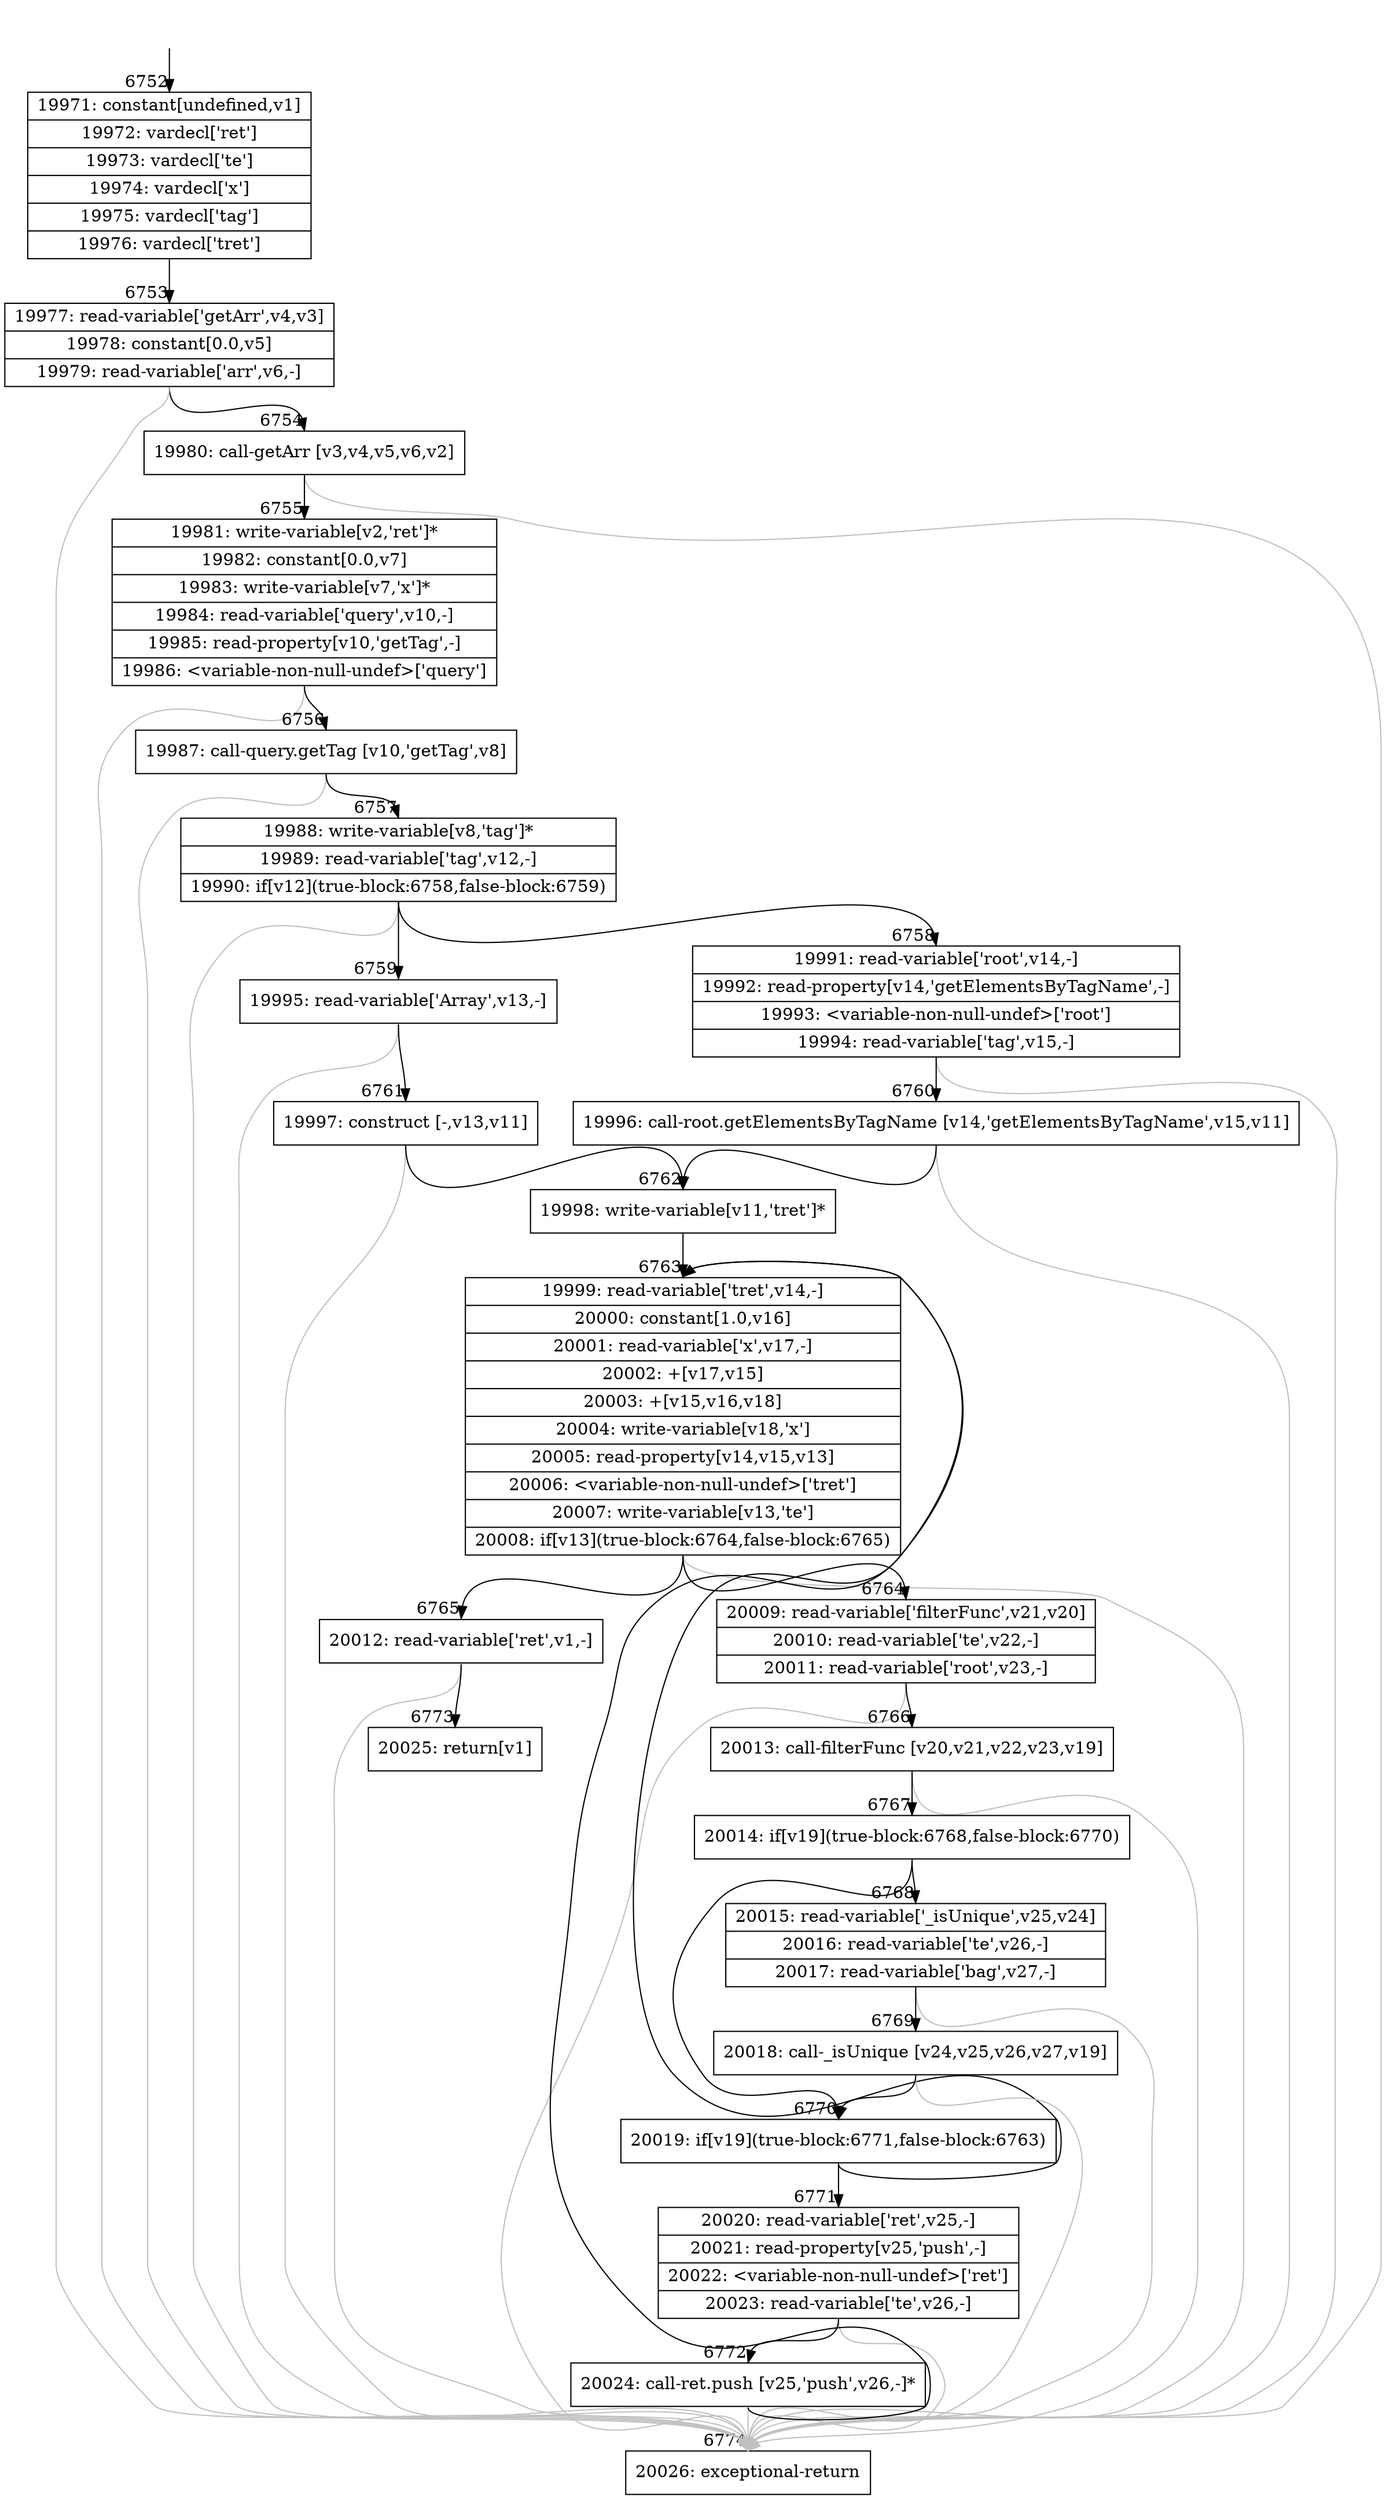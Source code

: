 digraph {
rankdir="TD"
BB_entry478[shape=none,label=""];
BB_entry478 -> BB6752 [tailport=s, headport=n, headlabel="    6752"]
BB6752 [shape=record label="{19971: constant[undefined,v1]|19972: vardecl['ret']|19973: vardecl['te']|19974: vardecl['x']|19975: vardecl['tag']|19976: vardecl['tret']}" ] 
BB6752 -> BB6753 [tailport=s, headport=n, headlabel="      6753"]
BB6753 [shape=record label="{19977: read-variable['getArr',v4,v3]|19978: constant[0.0,v5]|19979: read-variable['arr',v6,-]}" ] 
BB6753 -> BB6754 [tailport=s, headport=n, headlabel="      6754"]
BB6753 -> BB6774 [tailport=s, headport=n, color=gray, headlabel="      6774"]
BB6754 [shape=record label="{19980: call-getArr [v3,v4,v5,v6,v2]}" ] 
BB6754 -> BB6755 [tailport=s, headport=n, headlabel="      6755"]
BB6754 -> BB6774 [tailport=s, headport=n, color=gray]
BB6755 [shape=record label="{19981: write-variable[v2,'ret']*|19982: constant[0.0,v7]|19983: write-variable[v7,'x']*|19984: read-variable['query',v10,-]|19985: read-property[v10,'getTag',-]|19986: \<variable-non-null-undef\>['query']}" ] 
BB6755 -> BB6756 [tailport=s, headport=n, headlabel="      6756"]
BB6755 -> BB6774 [tailport=s, headport=n, color=gray]
BB6756 [shape=record label="{19987: call-query.getTag [v10,'getTag',v8]}" ] 
BB6756 -> BB6757 [tailport=s, headport=n, headlabel="      6757"]
BB6756 -> BB6774 [tailport=s, headport=n, color=gray]
BB6757 [shape=record label="{19988: write-variable[v8,'tag']*|19989: read-variable['tag',v12,-]|19990: if[v12](true-block:6758,false-block:6759)}" ] 
BB6757 -> BB6758 [tailport=s, headport=n, headlabel="      6758"]
BB6757 -> BB6759 [tailport=s, headport=n, headlabel="      6759"]
BB6757 -> BB6774 [tailport=s, headport=n, color=gray]
BB6758 [shape=record label="{19991: read-variable['root',v14,-]|19992: read-property[v14,'getElementsByTagName',-]|19993: \<variable-non-null-undef\>['root']|19994: read-variable['tag',v15,-]}" ] 
BB6758 -> BB6760 [tailport=s, headport=n, headlabel="      6760"]
BB6758 -> BB6774 [tailport=s, headport=n, color=gray]
BB6759 [shape=record label="{19995: read-variable['Array',v13,-]}" ] 
BB6759 -> BB6761 [tailport=s, headport=n, headlabel="      6761"]
BB6759 -> BB6774 [tailport=s, headport=n, color=gray]
BB6760 [shape=record label="{19996: call-root.getElementsByTagName [v14,'getElementsByTagName',v15,v11]}" ] 
BB6760 -> BB6762 [tailport=s, headport=n, headlabel="      6762"]
BB6760 -> BB6774 [tailport=s, headport=n, color=gray]
BB6761 [shape=record label="{19997: construct [-,v13,v11]}" ] 
BB6761 -> BB6762 [tailport=s, headport=n]
BB6761 -> BB6774 [tailport=s, headport=n, color=gray]
BB6762 [shape=record label="{19998: write-variable[v11,'tret']*}" ] 
BB6762 -> BB6763 [tailport=s, headport=n, headlabel="      6763"]
BB6763 [shape=record label="{19999: read-variable['tret',v14,-]|20000: constant[1.0,v16]|20001: read-variable['x',v17,-]|20002: +[v17,v15]|20003: +[v15,v16,v18]|20004: write-variable[v18,'x']|20005: read-property[v14,v15,v13]|20006: \<variable-non-null-undef\>['tret']|20007: write-variable[v13,'te']|20008: if[v13](true-block:6764,false-block:6765)}" ] 
BB6763 -> BB6764 [tailport=s, headport=n, headlabel="      6764"]
BB6763 -> BB6765 [tailport=s, headport=n, headlabel="      6765"]
BB6763 -> BB6774 [tailport=s, headport=n, color=gray]
BB6764 [shape=record label="{20009: read-variable['filterFunc',v21,v20]|20010: read-variable['te',v22,-]|20011: read-variable['root',v23,-]}" ] 
BB6764 -> BB6766 [tailport=s, headport=n, headlabel="      6766"]
BB6764 -> BB6774 [tailport=s, headport=n, color=gray]
BB6765 [shape=record label="{20012: read-variable['ret',v1,-]}" ] 
BB6765 -> BB6773 [tailport=s, headport=n, headlabel="      6773"]
BB6765 -> BB6774 [tailport=s, headport=n, color=gray]
BB6766 [shape=record label="{20013: call-filterFunc [v20,v21,v22,v23,v19]}" ] 
BB6766 -> BB6767 [tailport=s, headport=n, headlabel="      6767"]
BB6766 -> BB6774 [tailport=s, headport=n, color=gray]
BB6767 [shape=record label="{20014: if[v19](true-block:6768,false-block:6770)}" ] 
BB6767 -> BB6770 [tailport=s, headport=n, headlabel="      6770"]
BB6767 -> BB6768 [tailport=s, headport=n, headlabel="      6768"]
BB6768 [shape=record label="{20015: read-variable['_isUnique',v25,v24]|20016: read-variable['te',v26,-]|20017: read-variable['bag',v27,-]}" ] 
BB6768 -> BB6769 [tailport=s, headport=n, headlabel="      6769"]
BB6768 -> BB6774 [tailport=s, headport=n, color=gray]
BB6769 [shape=record label="{20018: call-_isUnique [v24,v25,v26,v27,v19]}" ] 
BB6769 -> BB6770 [tailport=s, headport=n]
BB6769 -> BB6774 [tailport=s, headport=n, color=gray]
BB6770 [shape=record label="{20019: if[v19](true-block:6771,false-block:6763)}" ] 
BB6770 -> BB6771 [tailport=s, headport=n, headlabel="      6771"]
BB6770 -> BB6763 [tailport=s, headport=n]
BB6771 [shape=record label="{20020: read-variable['ret',v25,-]|20021: read-property[v25,'push',-]|20022: \<variable-non-null-undef\>['ret']|20023: read-variable['te',v26,-]}" ] 
BB6771 -> BB6772 [tailport=s, headport=n, headlabel="      6772"]
BB6771 -> BB6774 [tailport=s, headport=n, color=gray]
BB6772 [shape=record label="{20024: call-ret.push [v25,'push',v26,-]*}" ] 
BB6772 -> BB6763 [tailport=s, headport=n]
BB6772 -> BB6774 [tailport=s, headport=n, color=gray]
BB6773 [shape=record label="{20025: return[v1]}" ] 
BB6774 [shape=record label="{20026: exceptional-return}" ] 
//#$~ 9514
}

